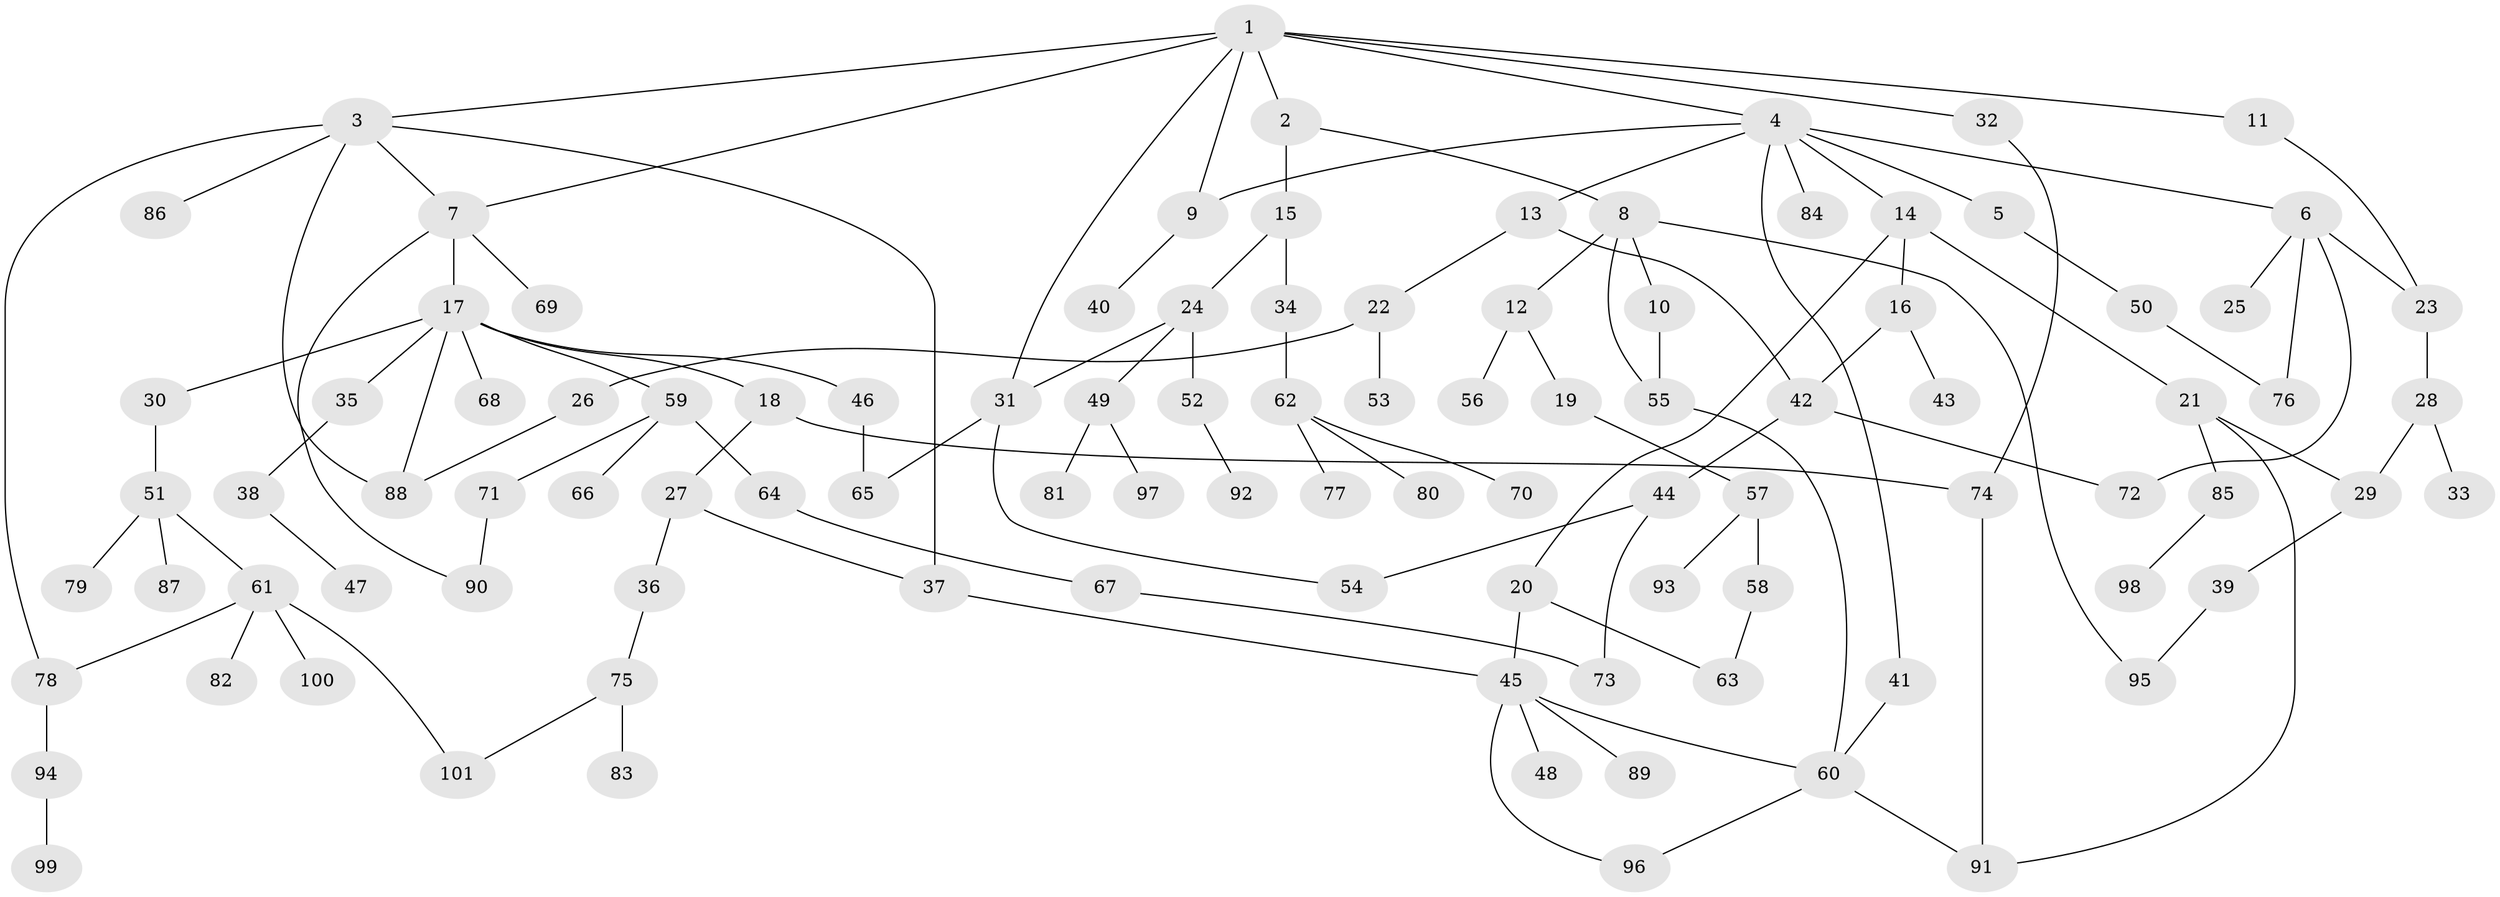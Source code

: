 // coarse degree distribution, {8: 0.075, 4: 0.125, 6: 0.05, 1: 0.35, 3: 0.2, 7: 0.025, 9: 0.025, 2: 0.15}
// Generated by graph-tools (version 1.1) at 2025/16/03/04/25 18:16:59]
// undirected, 101 vertices, 127 edges
graph export_dot {
graph [start="1"]
  node [color=gray90,style=filled];
  1;
  2;
  3;
  4;
  5;
  6;
  7;
  8;
  9;
  10;
  11;
  12;
  13;
  14;
  15;
  16;
  17;
  18;
  19;
  20;
  21;
  22;
  23;
  24;
  25;
  26;
  27;
  28;
  29;
  30;
  31;
  32;
  33;
  34;
  35;
  36;
  37;
  38;
  39;
  40;
  41;
  42;
  43;
  44;
  45;
  46;
  47;
  48;
  49;
  50;
  51;
  52;
  53;
  54;
  55;
  56;
  57;
  58;
  59;
  60;
  61;
  62;
  63;
  64;
  65;
  66;
  67;
  68;
  69;
  70;
  71;
  72;
  73;
  74;
  75;
  76;
  77;
  78;
  79;
  80;
  81;
  82;
  83;
  84;
  85;
  86;
  87;
  88;
  89;
  90;
  91;
  92;
  93;
  94;
  95;
  96;
  97;
  98;
  99;
  100;
  101;
  1 -- 2;
  1 -- 3;
  1 -- 4;
  1 -- 9;
  1 -- 11;
  1 -- 31;
  1 -- 32;
  1 -- 7;
  2 -- 8;
  2 -- 15;
  3 -- 7;
  3 -- 37;
  3 -- 78;
  3 -- 86;
  3 -- 88;
  4 -- 5;
  4 -- 6;
  4 -- 13;
  4 -- 14;
  4 -- 41;
  4 -- 84;
  4 -- 9;
  5 -- 50;
  6 -- 23;
  6 -- 25;
  6 -- 72;
  6 -- 76;
  7 -- 17;
  7 -- 69;
  7 -- 90;
  8 -- 10;
  8 -- 12;
  8 -- 95;
  8 -- 55;
  9 -- 40;
  10 -- 55;
  11 -- 23;
  12 -- 19;
  12 -- 56;
  13 -- 22;
  13 -- 42;
  14 -- 16;
  14 -- 20;
  14 -- 21;
  15 -- 24;
  15 -- 34;
  16 -- 42;
  16 -- 43;
  17 -- 18;
  17 -- 30;
  17 -- 35;
  17 -- 46;
  17 -- 59;
  17 -- 68;
  17 -- 88;
  18 -- 27;
  18 -- 74;
  19 -- 57;
  20 -- 63;
  20 -- 45;
  21 -- 29;
  21 -- 85;
  21 -- 91;
  22 -- 26;
  22 -- 53;
  23 -- 28;
  24 -- 49;
  24 -- 52;
  24 -- 31;
  26 -- 88;
  27 -- 36;
  27 -- 37;
  28 -- 33;
  28 -- 29;
  29 -- 39;
  30 -- 51;
  31 -- 54;
  31 -- 65;
  32 -- 74;
  34 -- 62;
  35 -- 38;
  36 -- 75;
  37 -- 45;
  38 -- 47;
  39 -- 95;
  41 -- 60;
  42 -- 44;
  42 -- 72;
  44 -- 73;
  44 -- 54;
  45 -- 48;
  45 -- 60;
  45 -- 89;
  45 -- 96;
  46 -- 65;
  49 -- 81;
  49 -- 97;
  50 -- 76;
  51 -- 61;
  51 -- 79;
  51 -- 87;
  52 -- 92;
  55 -- 60;
  57 -- 58;
  57 -- 93;
  58 -- 63;
  59 -- 64;
  59 -- 66;
  59 -- 71;
  60 -- 96;
  60 -- 91;
  61 -- 82;
  61 -- 100;
  61 -- 101;
  61 -- 78;
  62 -- 70;
  62 -- 77;
  62 -- 80;
  64 -- 67;
  67 -- 73;
  71 -- 90;
  74 -- 91;
  75 -- 83;
  75 -- 101;
  78 -- 94;
  85 -- 98;
  94 -- 99;
}
